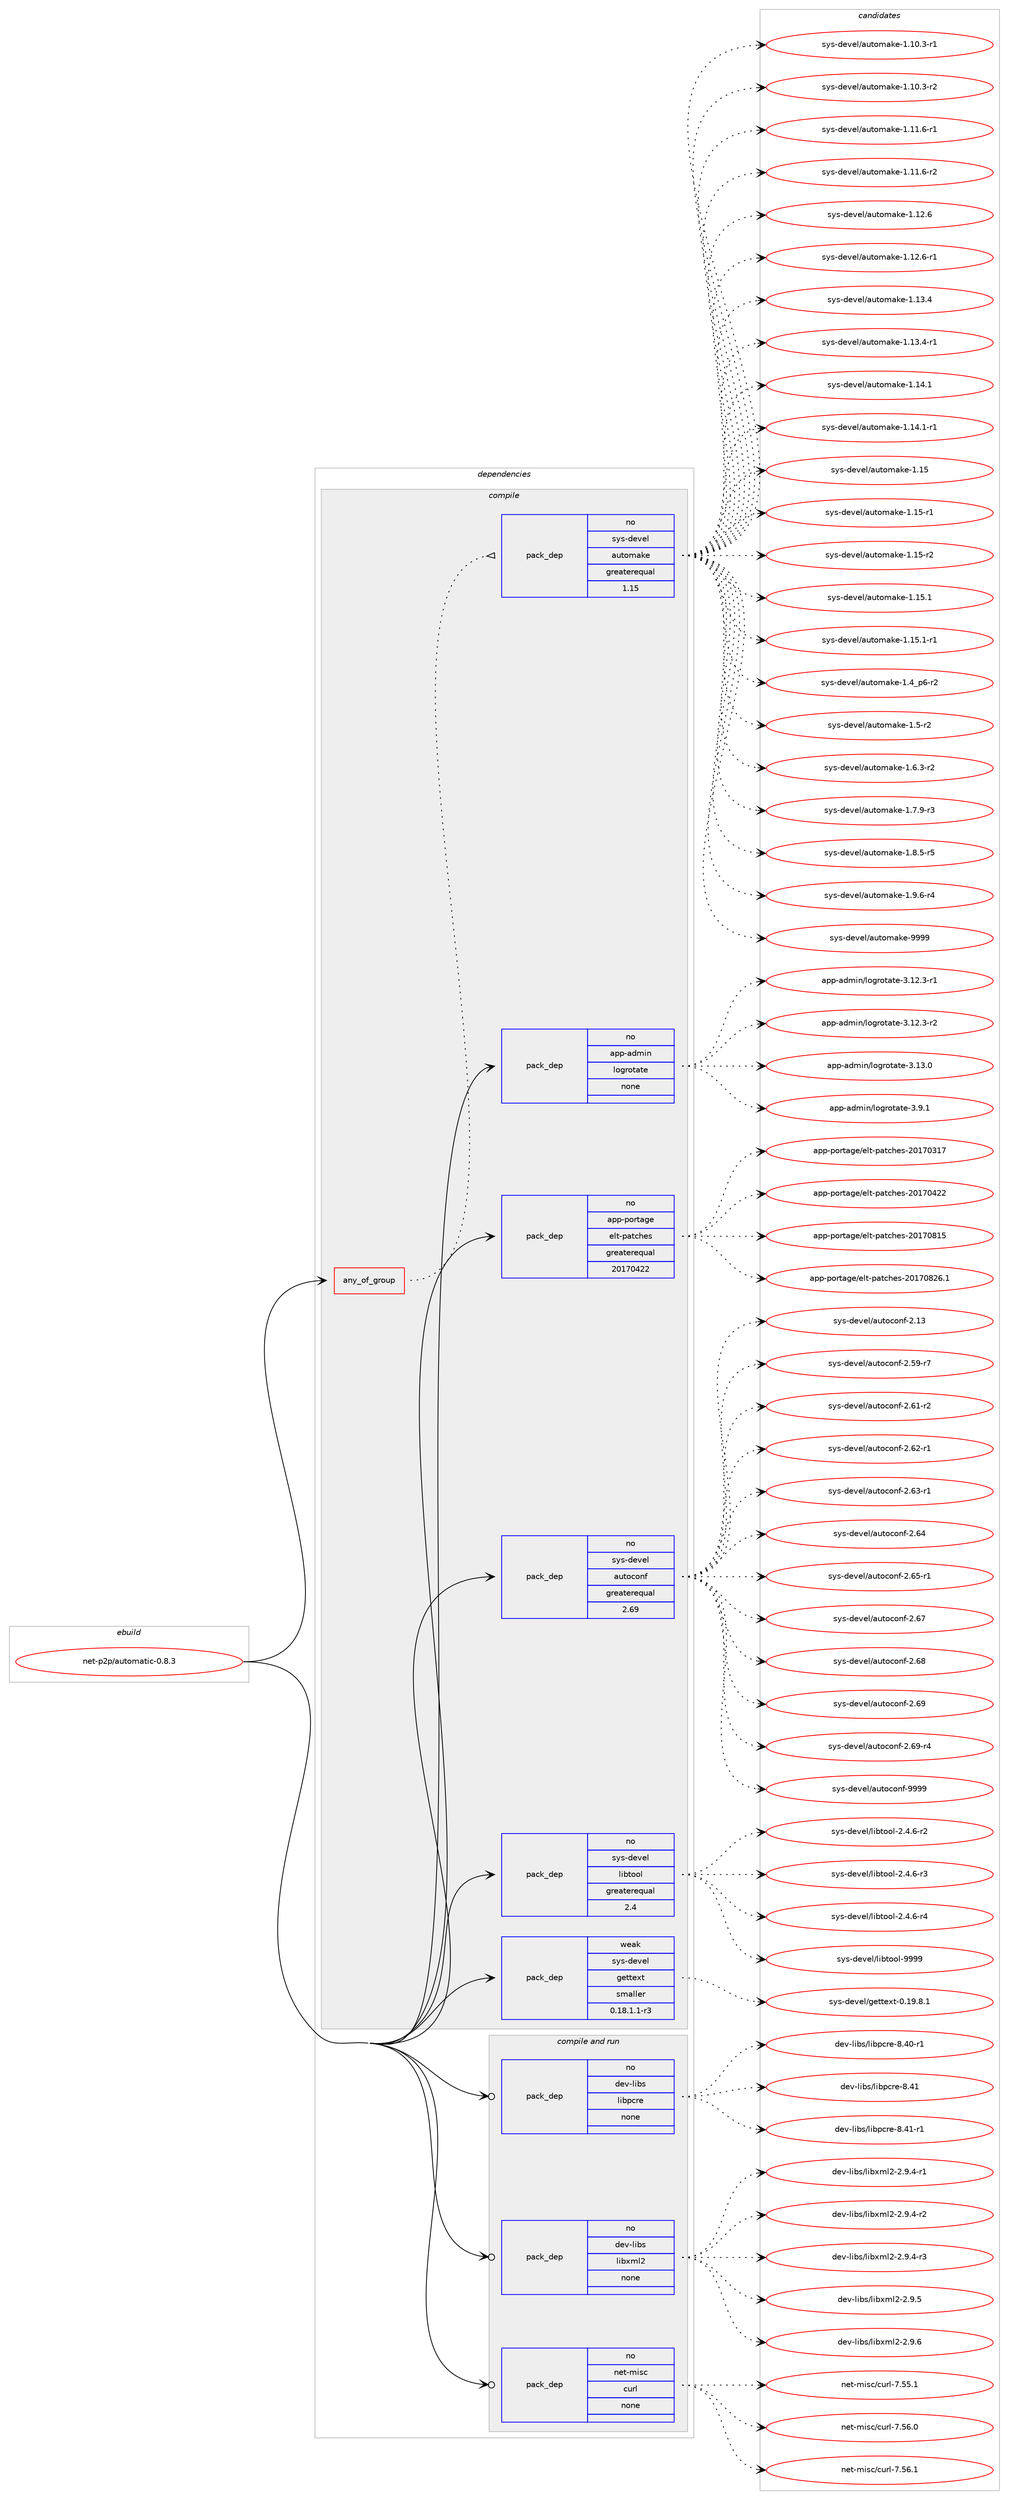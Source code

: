 digraph prolog {

# *************
# Graph options
# *************

newrank=true;
concentrate=true;
compound=true;
graph [rankdir=LR,fontname=Helvetica,fontsize=10,ranksep=1.5];#, ranksep=2.5, nodesep=0.2];
edge  [arrowhead=vee];
node  [fontname=Helvetica,fontsize=10];

# **********
# The ebuild
# **********

subgraph cluster_leftcol {
color=gray;
rank=same;
label=<<i>ebuild</i>>;
id [label="net-p2p/automatic-0.8.3", color=red, width=4, href="../net-p2p/automatic-0.8.3.svg"];
}

# ****************
# The dependencies
# ****************

subgraph cluster_midcol {
color=gray;
label=<<i>dependencies</i>>;
subgraph cluster_compile {
fillcolor="#eeeeee";
style=filled;
label=<<i>compile</i>>;
subgraph any7240 {
dependency433846 [label=<<TABLE BORDER="0" CELLBORDER="1" CELLSPACING="0" CELLPADDING="4"><TR><TD CELLPADDING="10">any_of_group</TD></TR></TABLE>>, shape=none, color=red];subgraph pack319173 {
dependency433847 [label=<<TABLE BORDER="0" CELLBORDER="1" CELLSPACING="0" CELLPADDING="4" WIDTH="220"><TR><TD ROWSPAN="6" CELLPADDING="30">pack_dep</TD></TR><TR><TD WIDTH="110">no</TD></TR><TR><TD>sys-devel</TD></TR><TR><TD>automake</TD></TR><TR><TD>greaterequal</TD></TR><TR><TD>1.15</TD></TR></TABLE>>, shape=none, color=blue];
}
dependency433846:e -> dependency433847:w [weight=20,style="dotted",arrowhead="oinv"];
}
id:e -> dependency433846:w [weight=20,style="solid",arrowhead="vee"];
subgraph pack319174 {
dependency433848 [label=<<TABLE BORDER="0" CELLBORDER="1" CELLSPACING="0" CELLPADDING="4" WIDTH="220"><TR><TD ROWSPAN="6" CELLPADDING="30">pack_dep</TD></TR><TR><TD WIDTH="110">no</TD></TR><TR><TD>app-admin</TD></TR><TR><TD>logrotate</TD></TR><TR><TD>none</TD></TR><TR><TD></TD></TR></TABLE>>, shape=none, color=blue];
}
id:e -> dependency433848:w [weight=20,style="solid",arrowhead="vee"];
subgraph pack319175 {
dependency433849 [label=<<TABLE BORDER="0" CELLBORDER="1" CELLSPACING="0" CELLPADDING="4" WIDTH="220"><TR><TD ROWSPAN="6" CELLPADDING="30">pack_dep</TD></TR><TR><TD WIDTH="110">no</TD></TR><TR><TD>app-portage</TD></TR><TR><TD>elt-patches</TD></TR><TR><TD>greaterequal</TD></TR><TR><TD>20170422</TD></TR></TABLE>>, shape=none, color=blue];
}
id:e -> dependency433849:w [weight=20,style="solid",arrowhead="vee"];
subgraph pack319176 {
dependency433850 [label=<<TABLE BORDER="0" CELLBORDER="1" CELLSPACING="0" CELLPADDING="4" WIDTH="220"><TR><TD ROWSPAN="6" CELLPADDING="30">pack_dep</TD></TR><TR><TD WIDTH="110">no</TD></TR><TR><TD>sys-devel</TD></TR><TR><TD>autoconf</TD></TR><TR><TD>greaterequal</TD></TR><TR><TD>2.69</TD></TR></TABLE>>, shape=none, color=blue];
}
id:e -> dependency433850:w [weight=20,style="solid",arrowhead="vee"];
subgraph pack319177 {
dependency433851 [label=<<TABLE BORDER="0" CELLBORDER="1" CELLSPACING="0" CELLPADDING="4" WIDTH="220"><TR><TD ROWSPAN="6" CELLPADDING="30">pack_dep</TD></TR><TR><TD WIDTH="110">no</TD></TR><TR><TD>sys-devel</TD></TR><TR><TD>libtool</TD></TR><TR><TD>greaterequal</TD></TR><TR><TD>2.4</TD></TR></TABLE>>, shape=none, color=blue];
}
id:e -> dependency433851:w [weight=20,style="solid",arrowhead="vee"];
subgraph pack319178 {
dependency433852 [label=<<TABLE BORDER="0" CELLBORDER="1" CELLSPACING="0" CELLPADDING="4" WIDTH="220"><TR><TD ROWSPAN="6" CELLPADDING="30">pack_dep</TD></TR><TR><TD WIDTH="110">weak</TD></TR><TR><TD>sys-devel</TD></TR><TR><TD>gettext</TD></TR><TR><TD>smaller</TD></TR><TR><TD>0.18.1.1-r3</TD></TR></TABLE>>, shape=none, color=blue];
}
id:e -> dependency433852:w [weight=20,style="solid",arrowhead="vee"];
}
subgraph cluster_compileandrun {
fillcolor="#eeeeee";
style=filled;
label=<<i>compile and run</i>>;
subgraph pack319179 {
dependency433853 [label=<<TABLE BORDER="0" CELLBORDER="1" CELLSPACING="0" CELLPADDING="4" WIDTH="220"><TR><TD ROWSPAN="6" CELLPADDING="30">pack_dep</TD></TR><TR><TD WIDTH="110">no</TD></TR><TR><TD>dev-libs</TD></TR><TR><TD>libpcre</TD></TR><TR><TD>none</TD></TR><TR><TD></TD></TR></TABLE>>, shape=none, color=blue];
}
id:e -> dependency433853:w [weight=20,style="solid",arrowhead="odotvee"];
subgraph pack319180 {
dependency433854 [label=<<TABLE BORDER="0" CELLBORDER="1" CELLSPACING="0" CELLPADDING="4" WIDTH="220"><TR><TD ROWSPAN="6" CELLPADDING="30">pack_dep</TD></TR><TR><TD WIDTH="110">no</TD></TR><TR><TD>dev-libs</TD></TR><TR><TD>libxml2</TD></TR><TR><TD>none</TD></TR><TR><TD></TD></TR></TABLE>>, shape=none, color=blue];
}
id:e -> dependency433854:w [weight=20,style="solid",arrowhead="odotvee"];
subgraph pack319181 {
dependency433855 [label=<<TABLE BORDER="0" CELLBORDER="1" CELLSPACING="0" CELLPADDING="4" WIDTH="220"><TR><TD ROWSPAN="6" CELLPADDING="30">pack_dep</TD></TR><TR><TD WIDTH="110">no</TD></TR><TR><TD>net-misc</TD></TR><TR><TD>curl</TD></TR><TR><TD>none</TD></TR><TR><TD></TD></TR></TABLE>>, shape=none, color=blue];
}
id:e -> dependency433855:w [weight=20,style="solid",arrowhead="odotvee"];
}
subgraph cluster_run {
fillcolor="#eeeeee";
style=filled;
label=<<i>run</i>>;
}
}

# **************
# The candidates
# **************

subgraph cluster_choices {
rank=same;
color=gray;
label=<<i>candidates</i>>;

subgraph choice319173 {
color=black;
nodesep=1;
choice11512111545100101118101108479711711611110997107101454946494846514511449 [label="sys-devel/automake-1.10.3-r1", color=red, width=4,href="../sys-devel/automake-1.10.3-r1.svg"];
choice11512111545100101118101108479711711611110997107101454946494846514511450 [label="sys-devel/automake-1.10.3-r2", color=red, width=4,href="../sys-devel/automake-1.10.3-r2.svg"];
choice11512111545100101118101108479711711611110997107101454946494946544511449 [label="sys-devel/automake-1.11.6-r1", color=red, width=4,href="../sys-devel/automake-1.11.6-r1.svg"];
choice11512111545100101118101108479711711611110997107101454946494946544511450 [label="sys-devel/automake-1.11.6-r2", color=red, width=4,href="../sys-devel/automake-1.11.6-r2.svg"];
choice1151211154510010111810110847971171161111099710710145494649504654 [label="sys-devel/automake-1.12.6", color=red, width=4,href="../sys-devel/automake-1.12.6.svg"];
choice11512111545100101118101108479711711611110997107101454946495046544511449 [label="sys-devel/automake-1.12.6-r1", color=red, width=4,href="../sys-devel/automake-1.12.6-r1.svg"];
choice1151211154510010111810110847971171161111099710710145494649514652 [label="sys-devel/automake-1.13.4", color=red, width=4,href="../sys-devel/automake-1.13.4.svg"];
choice11512111545100101118101108479711711611110997107101454946495146524511449 [label="sys-devel/automake-1.13.4-r1", color=red, width=4,href="../sys-devel/automake-1.13.4-r1.svg"];
choice1151211154510010111810110847971171161111099710710145494649524649 [label="sys-devel/automake-1.14.1", color=red, width=4,href="../sys-devel/automake-1.14.1.svg"];
choice11512111545100101118101108479711711611110997107101454946495246494511449 [label="sys-devel/automake-1.14.1-r1", color=red, width=4,href="../sys-devel/automake-1.14.1-r1.svg"];
choice115121115451001011181011084797117116111109971071014549464953 [label="sys-devel/automake-1.15", color=red, width=4,href="../sys-devel/automake-1.15.svg"];
choice1151211154510010111810110847971171161111099710710145494649534511449 [label="sys-devel/automake-1.15-r1", color=red, width=4,href="../sys-devel/automake-1.15-r1.svg"];
choice1151211154510010111810110847971171161111099710710145494649534511450 [label="sys-devel/automake-1.15-r2", color=red, width=4,href="../sys-devel/automake-1.15-r2.svg"];
choice1151211154510010111810110847971171161111099710710145494649534649 [label="sys-devel/automake-1.15.1", color=red, width=4,href="../sys-devel/automake-1.15.1.svg"];
choice11512111545100101118101108479711711611110997107101454946495346494511449 [label="sys-devel/automake-1.15.1-r1", color=red, width=4,href="../sys-devel/automake-1.15.1-r1.svg"];
choice115121115451001011181011084797117116111109971071014549465295112544511450 [label="sys-devel/automake-1.4_p6-r2", color=red, width=4,href="../sys-devel/automake-1.4_p6-r2.svg"];
choice11512111545100101118101108479711711611110997107101454946534511450 [label="sys-devel/automake-1.5-r2", color=red, width=4,href="../sys-devel/automake-1.5-r2.svg"];
choice115121115451001011181011084797117116111109971071014549465446514511450 [label="sys-devel/automake-1.6.3-r2", color=red, width=4,href="../sys-devel/automake-1.6.3-r2.svg"];
choice115121115451001011181011084797117116111109971071014549465546574511451 [label="sys-devel/automake-1.7.9-r3", color=red, width=4,href="../sys-devel/automake-1.7.9-r3.svg"];
choice115121115451001011181011084797117116111109971071014549465646534511453 [label="sys-devel/automake-1.8.5-r5", color=red, width=4,href="../sys-devel/automake-1.8.5-r5.svg"];
choice115121115451001011181011084797117116111109971071014549465746544511452 [label="sys-devel/automake-1.9.6-r4", color=red, width=4,href="../sys-devel/automake-1.9.6-r4.svg"];
choice115121115451001011181011084797117116111109971071014557575757 [label="sys-devel/automake-9999", color=red, width=4,href="../sys-devel/automake-9999.svg"];
dependency433847:e -> choice11512111545100101118101108479711711611110997107101454946494846514511449:w [style=dotted,weight="100"];
dependency433847:e -> choice11512111545100101118101108479711711611110997107101454946494846514511450:w [style=dotted,weight="100"];
dependency433847:e -> choice11512111545100101118101108479711711611110997107101454946494946544511449:w [style=dotted,weight="100"];
dependency433847:e -> choice11512111545100101118101108479711711611110997107101454946494946544511450:w [style=dotted,weight="100"];
dependency433847:e -> choice1151211154510010111810110847971171161111099710710145494649504654:w [style=dotted,weight="100"];
dependency433847:e -> choice11512111545100101118101108479711711611110997107101454946495046544511449:w [style=dotted,weight="100"];
dependency433847:e -> choice1151211154510010111810110847971171161111099710710145494649514652:w [style=dotted,weight="100"];
dependency433847:e -> choice11512111545100101118101108479711711611110997107101454946495146524511449:w [style=dotted,weight="100"];
dependency433847:e -> choice1151211154510010111810110847971171161111099710710145494649524649:w [style=dotted,weight="100"];
dependency433847:e -> choice11512111545100101118101108479711711611110997107101454946495246494511449:w [style=dotted,weight="100"];
dependency433847:e -> choice115121115451001011181011084797117116111109971071014549464953:w [style=dotted,weight="100"];
dependency433847:e -> choice1151211154510010111810110847971171161111099710710145494649534511449:w [style=dotted,weight="100"];
dependency433847:e -> choice1151211154510010111810110847971171161111099710710145494649534511450:w [style=dotted,weight="100"];
dependency433847:e -> choice1151211154510010111810110847971171161111099710710145494649534649:w [style=dotted,weight="100"];
dependency433847:e -> choice11512111545100101118101108479711711611110997107101454946495346494511449:w [style=dotted,weight="100"];
dependency433847:e -> choice115121115451001011181011084797117116111109971071014549465295112544511450:w [style=dotted,weight="100"];
dependency433847:e -> choice11512111545100101118101108479711711611110997107101454946534511450:w [style=dotted,weight="100"];
dependency433847:e -> choice115121115451001011181011084797117116111109971071014549465446514511450:w [style=dotted,weight="100"];
dependency433847:e -> choice115121115451001011181011084797117116111109971071014549465546574511451:w [style=dotted,weight="100"];
dependency433847:e -> choice115121115451001011181011084797117116111109971071014549465646534511453:w [style=dotted,weight="100"];
dependency433847:e -> choice115121115451001011181011084797117116111109971071014549465746544511452:w [style=dotted,weight="100"];
dependency433847:e -> choice115121115451001011181011084797117116111109971071014557575757:w [style=dotted,weight="100"];
}
subgraph choice319174 {
color=black;
nodesep=1;
choice9711211245971001091051104710811110311411111697116101455146495046514511449 [label="app-admin/logrotate-3.12.3-r1", color=red, width=4,href="../app-admin/logrotate-3.12.3-r1.svg"];
choice9711211245971001091051104710811110311411111697116101455146495046514511450 [label="app-admin/logrotate-3.12.3-r2", color=red, width=4,href="../app-admin/logrotate-3.12.3-r2.svg"];
choice971121124597100109105110471081111031141111169711610145514649514648 [label="app-admin/logrotate-3.13.0", color=red, width=4,href="../app-admin/logrotate-3.13.0.svg"];
choice9711211245971001091051104710811110311411111697116101455146574649 [label="app-admin/logrotate-3.9.1", color=red, width=4,href="../app-admin/logrotate-3.9.1.svg"];
dependency433848:e -> choice9711211245971001091051104710811110311411111697116101455146495046514511449:w [style=dotted,weight="100"];
dependency433848:e -> choice9711211245971001091051104710811110311411111697116101455146495046514511450:w [style=dotted,weight="100"];
dependency433848:e -> choice971121124597100109105110471081111031141111169711610145514649514648:w [style=dotted,weight="100"];
dependency433848:e -> choice9711211245971001091051104710811110311411111697116101455146574649:w [style=dotted,weight="100"];
}
subgraph choice319175 {
color=black;
nodesep=1;
choice97112112451121111141169710310147101108116451129711699104101115455048495548514955 [label="app-portage/elt-patches-20170317", color=red, width=4,href="../app-portage/elt-patches-20170317.svg"];
choice97112112451121111141169710310147101108116451129711699104101115455048495548525050 [label="app-portage/elt-patches-20170422", color=red, width=4,href="../app-portage/elt-patches-20170422.svg"];
choice97112112451121111141169710310147101108116451129711699104101115455048495548564953 [label="app-portage/elt-patches-20170815", color=red, width=4,href="../app-portage/elt-patches-20170815.svg"];
choice971121124511211111411697103101471011081164511297116991041011154550484955485650544649 [label="app-portage/elt-patches-20170826.1", color=red, width=4,href="../app-portage/elt-patches-20170826.1.svg"];
dependency433849:e -> choice97112112451121111141169710310147101108116451129711699104101115455048495548514955:w [style=dotted,weight="100"];
dependency433849:e -> choice97112112451121111141169710310147101108116451129711699104101115455048495548525050:w [style=dotted,weight="100"];
dependency433849:e -> choice97112112451121111141169710310147101108116451129711699104101115455048495548564953:w [style=dotted,weight="100"];
dependency433849:e -> choice971121124511211111411697103101471011081164511297116991041011154550484955485650544649:w [style=dotted,weight="100"];
}
subgraph choice319176 {
color=black;
nodesep=1;
choice115121115451001011181011084797117116111991111101024550464951 [label="sys-devel/autoconf-2.13", color=red, width=4,href="../sys-devel/autoconf-2.13.svg"];
choice1151211154510010111810110847971171161119911111010245504653574511455 [label="sys-devel/autoconf-2.59-r7", color=red, width=4,href="../sys-devel/autoconf-2.59-r7.svg"];
choice1151211154510010111810110847971171161119911111010245504654494511450 [label="sys-devel/autoconf-2.61-r2", color=red, width=4,href="../sys-devel/autoconf-2.61-r2.svg"];
choice1151211154510010111810110847971171161119911111010245504654504511449 [label="sys-devel/autoconf-2.62-r1", color=red, width=4,href="../sys-devel/autoconf-2.62-r1.svg"];
choice1151211154510010111810110847971171161119911111010245504654514511449 [label="sys-devel/autoconf-2.63-r1", color=red, width=4,href="../sys-devel/autoconf-2.63-r1.svg"];
choice115121115451001011181011084797117116111991111101024550465452 [label="sys-devel/autoconf-2.64", color=red, width=4,href="../sys-devel/autoconf-2.64.svg"];
choice1151211154510010111810110847971171161119911111010245504654534511449 [label="sys-devel/autoconf-2.65-r1", color=red, width=4,href="../sys-devel/autoconf-2.65-r1.svg"];
choice115121115451001011181011084797117116111991111101024550465455 [label="sys-devel/autoconf-2.67", color=red, width=4,href="../sys-devel/autoconf-2.67.svg"];
choice115121115451001011181011084797117116111991111101024550465456 [label="sys-devel/autoconf-2.68", color=red, width=4,href="../sys-devel/autoconf-2.68.svg"];
choice115121115451001011181011084797117116111991111101024550465457 [label="sys-devel/autoconf-2.69", color=red, width=4,href="../sys-devel/autoconf-2.69.svg"];
choice1151211154510010111810110847971171161119911111010245504654574511452 [label="sys-devel/autoconf-2.69-r4", color=red, width=4,href="../sys-devel/autoconf-2.69-r4.svg"];
choice115121115451001011181011084797117116111991111101024557575757 [label="sys-devel/autoconf-9999", color=red, width=4,href="../sys-devel/autoconf-9999.svg"];
dependency433850:e -> choice115121115451001011181011084797117116111991111101024550464951:w [style=dotted,weight="100"];
dependency433850:e -> choice1151211154510010111810110847971171161119911111010245504653574511455:w [style=dotted,weight="100"];
dependency433850:e -> choice1151211154510010111810110847971171161119911111010245504654494511450:w [style=dotted,weight="100"];
dependency433850:e -> choice1151211154510010111810110847971171161119911111010245504654504511449:w [style=dotted,weight="100"];
dependency433850:e -> choice1151211154510010111810110847971171161119911111010245504654514511449:w [style=dotted,weight="100"];
dependency433850:e -> choice115121115451001011181011084797117116111991111101024550465452:w [style=dotted,weight="100"];
dependency433850:e -> choice1151211154510010111810110847971171161119911111010245504654534511449:w [style=dotted,weight="100"];
dependency433850:e -> choice115121115451001011181011084797117116111991111101024550465455:w [style=dotted,weight="100"];
dependency433850:e -> choice115121115451001011181011084797117116111991111101024550465456:w [style=dotted,weight="100"];
dependency433850:e -> choice115121115451001011181011084797117116111991111101024550465457:w [style=dotted,weight="100"];
dependency433850:e -> choice1151211154510010111810110847971171161119911111010245504654574511452:w [style=dotted,weight="100"];
dependency433850:e -> choice115121115451001011181011084797117116111991111101024557575757:w [style=dotted,weight="100"];
}
subgraph choice319177 {
color=black;
nodesep=1;
choice1151211154510010111810110847108105981161111111084550465246544511450 [label="sys-devel/libtool-2.4.6-r2", color=red, width=4,href="../sys-devel/libtool-2.4.6-r2.svg"];
choice1151211154510010111810110847108105981161111111084550465246544511451 [label="sys-devel/libtool-2.4.6-r3", color=red, width=4,href="../sys-devel/libtool-2.4.6-r3.svg"];
choice1151211154510010111810110847108105981161111111084550465246544511452 [label="sys-devel/libtool-2.4.6-r4", color=red, width=4,href="../sys-devel/libtool-2.4.6-r4.svg"];
choice1151211154510010111810110847108105981161111111084557575757 [label="sys-devel/libtool-9999", color=red, width=4,href="../sys-devel/libtool-9999.svg"];
dependency433851:e -> choice1151211154510010111810110847108105981161111111084550465246544511450:w [style=dotted,weight="100"];
dependency433851:e -> choice1151211154510010111810110847108105981161111111084550465246544511451:w [style=dotted,weight="100"];
dependency433851:e -> choice1151211154510010111810110847108105981161111111084550465246544511452:w [style=dotted,weight="100"];
dependency433851:e -> choice1151211154510010111810110847108105981161111111084557575757:w [style=dotted,weight="100"];
}
subgraph choice319178 {
color=black;
nodesep=1;
choice1151211154510010111810110847103101116116101120116454846495746564649 [label="sys-devel/gettext-0.19.8.1", color=red, width=4,href="../sys-devel/gettext-0.19.8.1.svg"];
dependency433852:e -> choice1151211154510010111810110847103101116116101120116454846495746564649:w [style=dotted,weight="100"];
}
subgraph choice319179 {
color=black;
nodesep=1;
choice100101118451081059811547108105981129911410145564652484511449 [label="dev-libs/libpcre-8.40-r1", color=red, width=4,href="../dev-libs/libpcre-8.40-r1.svg"];
choice10010111845108105981154710810598112991141014556465249 [label="dev-libs/libpcre-8.41", color=red, width=4,href="../dev-libs/libpcre-8.41.svg"];
choice100101118451081059811547108105981129911410145564652494511449 [label="dev-libs/libpcre-8.41-r1", color=red, width=4,href="../dev-libs/libpcre-8.41-r1.svg"];
dependency433853:e -> choice100101118451081059811547108105981129911410145564652484511449:w [style=dotted,weight="100"];
dependency433853:e -> choice10010111845108105981154710810598112991141014556465249:w [style=dotted,weight="100"];
dependency433853:e -> choice100101118451081059811547108105981129911410145564652494511449:w [style=dotted,weight="100"];
}
subgraph choice319180 {
color=black;
nodesep=1;
choice10010111845108105981154710810598120109108504550465746524511449 [label="dev-libs/libxml2-2.9.4-r1", color=red, width=4,href="../dev-libs/libxml2-2.9.4-r1.svg"];
choice10010111845108105981154710810598120109108504550465746524511450 [label="dev-libs/libxml2-2.9.4-r2", color=red, width=4,href="../dev-libs/libxml2-2.9.4-r2.svg"];
choice10010111845108105981154710810598120109108504550465746524511451 [label="dev-libs/libxml2-2.9.4-r3", color=red, width=4,href="../dev-libs/libxml2-2.9.4-r3.svg"];
choice1001011184510810598115471081059812010910850455046574653 [label="dev-libs/libxml2-2.9.5", color=red, width=4,href="../dev-libs/libxml2-2.9.5.svg"];
choice1001011184510810598115471081059812010910850455046574654 [label="dev-libs/libxml2-2.9.6", color=red, width=4,href="../dev-libs/libxml2-2.9.6.svg"];
dependency433854:e -> choice10010111845108105981154710810598120109108504550465746524511449:w [style=dotted,weight="100"];
dependency433854:e -> choice10010111845108105981154710810598120109108504550465746524511450:w [style=dotted,weight="100"];
dependency433854:e -> choice10010111845108105981154710810598120109108504550465746524511451:w [style=dotted,weight="100"];
dependency433854:e -> choice1001011184510810598115471081059812010910850455046574653:w [style=dotted,weight="100"];
dependency433854:e -> choice1001011184510810598115471081059812010910850455046574654:w [style=dotted,weight="100"];
}
subgraph choice319181 {
color=black;
nodesep=1;
choice1101011164510910511599479911711410845554653534649 [label="net-misc/curl-7.55.1", color=red, width=4,href="../net-misc/curl-7.55.1.svg"];
choice1101011164510910511599479911711410845554653544648 [label="net-misc/curl-7.56.0", color=red, width=4,href="../net-misc/curl-7.56.0.svg"];
choice1101011164510910511599479911711410845554653544649 [label="net-misc/curl-7.56.1", color=red, width=4,href="../net-misc/curl-7.56.1.svg"];
dependency433855:e -> choice1101011164510910511599479911711410845554653534649:w [style=dotted,weight="100"];
dependency433855:e -> choice1101011164510910511599479911711410845554653544648:w [style=dotted,weight="100"];
dependency433855:e -> choice1101011164510910511599479911711410845554653544649:w [style=dotted,weight="100"];
}
}

}

